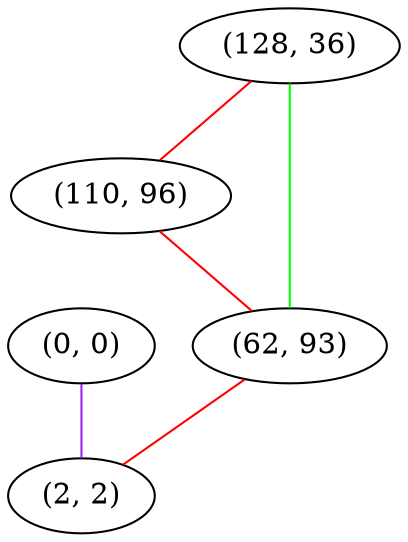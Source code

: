graph "" {
"(0, 0)";
"(128, 36)";
"(110, 96)";
"(62, 93)";
"(2, 2)";
"(0, 0)" -- "(2, 2)"  [color=purple, key=0, weight=4];
"(128, 36)" -- "(110, 96)"  [color=red, key=0, weight=1];
"(128, 36)" -- "(62, 93)"  [color=green, key=0, weight=2];
"(110, 96)" -- "(62, 93)"  [color=red, key=0, weight=1];
"(62, 93)" -- "(2, 2)"  [color=red, key=0, weight=1];
}
